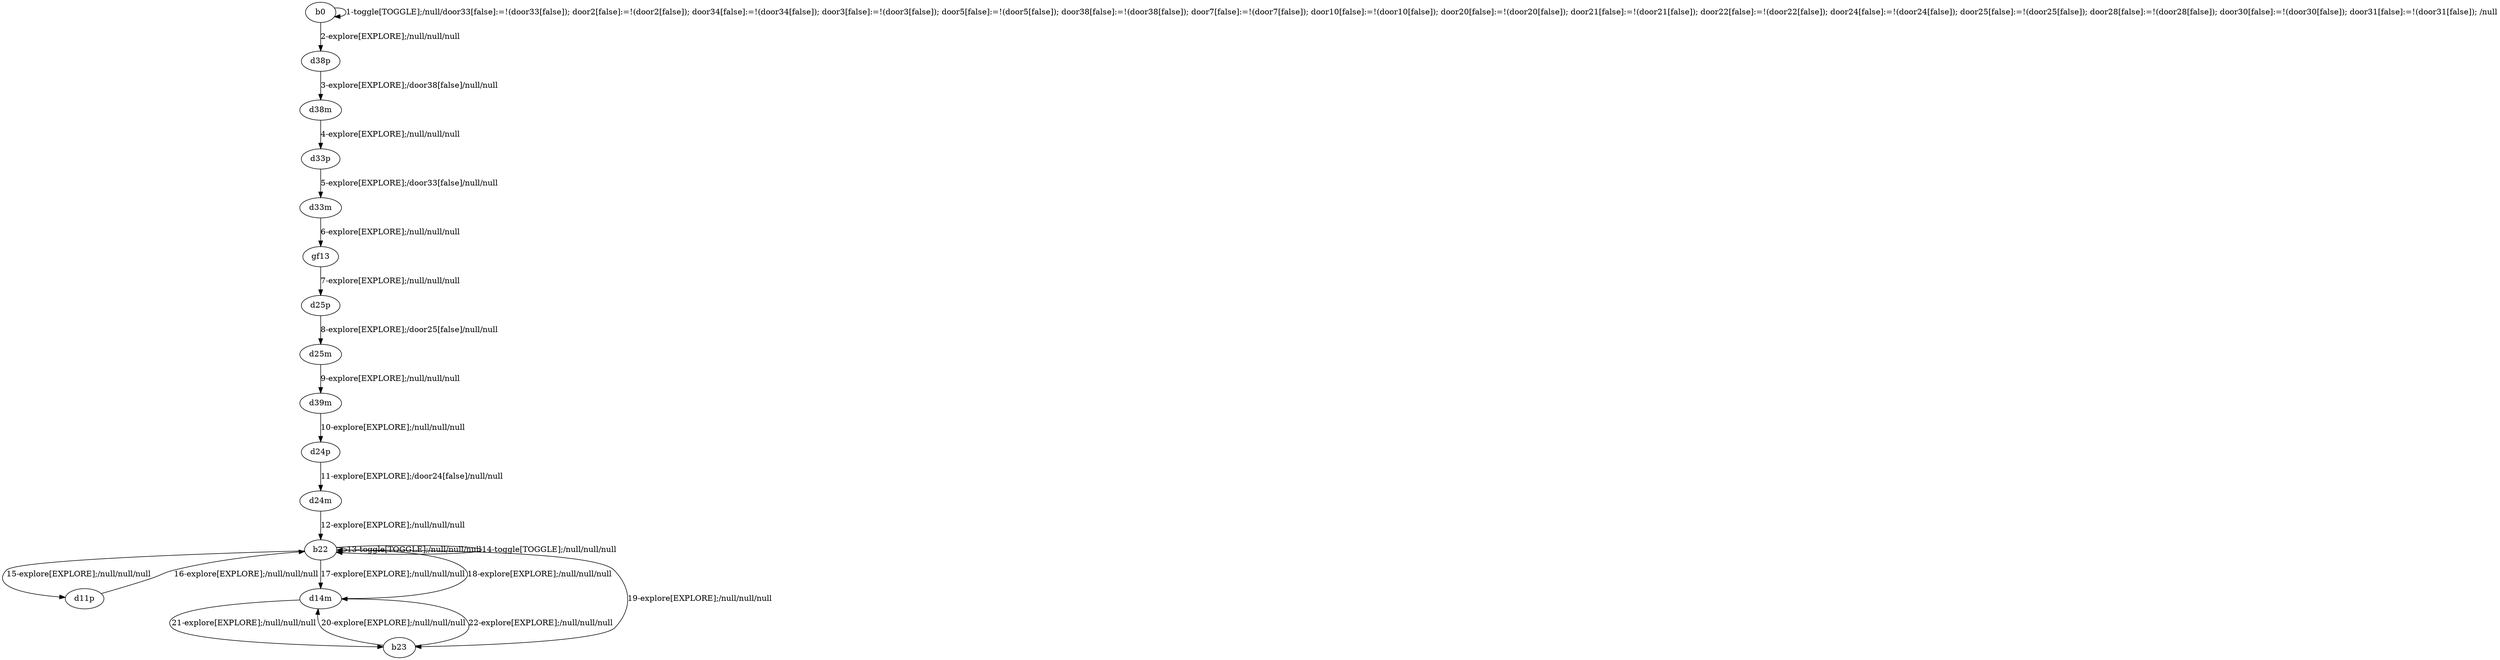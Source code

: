 # Total number of goals covered by this test: 1
# d14m --> b23

digraph g {
"b0" -> "b0" [label = "1-toggle[TOGGLE];/null/door33[false]:=!(door33[false]); door2[false]:=!(door2[false]); door34[false]:=!(door34[false]); door3[false]:=!(door3[false]); door5[false]:=!(door5[false]); door38[false]:=!(door38[false]); door7[false]:=!(door7[false]); door10[false]:=!(door10[false]); door20[false]:=!(door20[false]); door21[false]:=!(door21[false]); door22[false]:=!(door22[false]); door24[false]:=!(door24[false]); door25[false]:=!(door25[false]); door28[false]:=!(door28[false]); door30[false]:=!(door30[false]); door31[false]:=!(door31[false]); /null"];
"b0" -> "d38p" [label = "2-explore[EXPLORE];/null/null/null"];
"d38p" -> "d38m" [label = "3-explore[EXPLORE];/door38[false]/null/null"];
"d38m" -> "d33p" [label = "4-explore[EXPLORE];/null/null/null"];
"d33p" -> "d33m" [label = "5-explore[EXPLORE];/door33[false]/null/null"];
"d33m" -> "gf13" [label = "6-explore[EXPLORE];/null/null/null"];
"gf13" -> "d25p" [label = "7-explore[EXPLORE];/null/null/null"];
"d25p" -> "d25m" [label = "8-explore[EXPLORE];/door25[false]/null/null"];
"d25m" -> "d39m" [label = "9-explore[EXPLORE];/null/null/null"];
"d39m" -> "d24p" [label = "10-explore[EXPLORE];/null/null/null"];
"d24p" -> "d24m" [label = "11-explore[EXPLORE];/door24[false]/null/null"];
"d24m" -> "b22" [label = "12-explore[EXPLORE];/null/null/null"];
"b22" -> "b22" [label = "13-toggle[TOGGLE];/null/null/null"];
"b22" -> "b22" [label = "14-toggle[TOGGLE];/null/null/null"];
"b22" -> "d11p" [label = "15-explore[EXPLORE];/null/null/null"];
"d11p" -> "b22" [label = "16-explore[EXPLORE];/null/null/null"];
"b22" -> "d14m" [label = "17-explore[EXPLORE];/null/null/null"];
"d14m" -> "b22" [label = "18-explore[EXPLORE];/null/null/null"];
"b22" -> "b23" [label = "19-explore[EXPLORE];/null/null/null"];
"b23" -> "d14m" [label = "20-explore[EXPLORE];/null/null/null"];
"d14m" -> "b23" [label = "21-explore[EXPLORE];/null/null/null"];
"b23" -> "d14m" [label = "22-explore[EXPLORE];/null/null/null"];
}